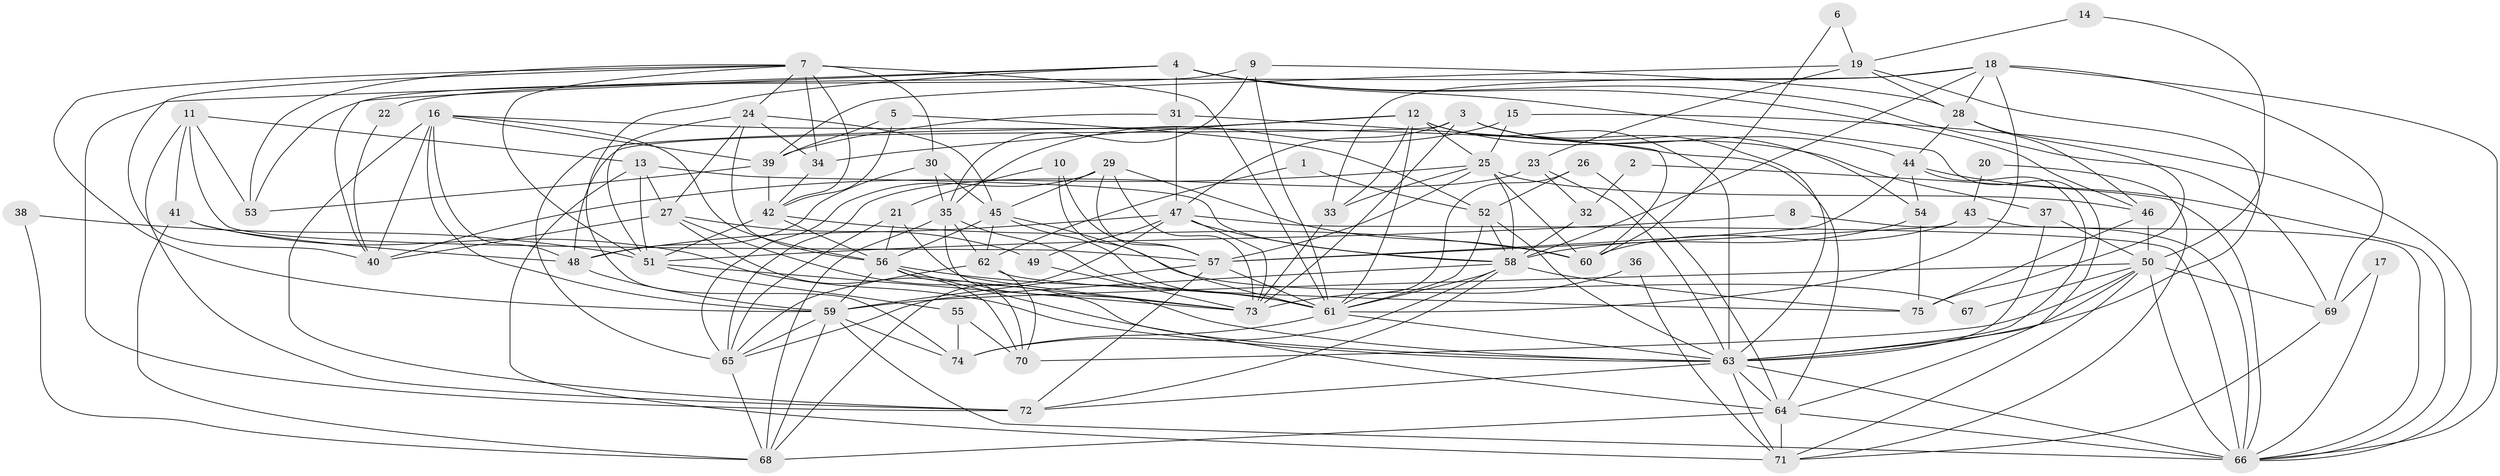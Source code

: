 // original degree distribution, {2: 0.1610738255033557, 5: 0.2214765100671141, 3: 0.21476510067114093, 4: 0.28859060402684567, 6: 0.06711409395973154, 7: 0.020134228187919462, 9: 0.013422818791946308, 8: 0.013422818791946308}
// Generated by graph-tools (version 1.1) at 2025/26/03/09/25 03:26:22]
// undirected, 75 vertices, 211 edges
graph export_dot {
graph [start="1"]
  node [color=gray90,style=filled];
  1;
  2;
  3;
  4;
  5;
  6;
  7;
  8;
  9;
  10;
  11;
  12;
  13;
  14;
  15;
  16;
  17;
  18;
  19;
  20;
  21;
  22;
  23;
  24;
  25;
  26;
  27;
  28;
  29;
  30;
  31;
  32;
  33;
  34;
  35;
  36;
  37;
  38;
  39;
  40;
  41;
  42;
  43;
  44;
  45;
  46;
  47;
  48;
  49;
  50;
  51;
  52;
  53;
  54;
  55;
  56;
  57;
  58;
  59;
  60;
  61;
  62;
  63;
  64;
  65;
  66;
  67;
  68;
  69;
  70;
  71;
  72;
  73;
  74;
  75;
  1 -- 52 [weight=1.0];
  1 -- 62 [weight=1.0];
  2 -- 32 [weight=1.0];
  2 -- 66 [weight=1.0];
  3 -- 44 [weight=1.0];
  3 -- 47 [weight=1.0];
  3 -- 48 [weight=1.0];
  3 -- 54 [weight=1.0];
  3 -- 63 [weight=1.0];
  3 -- 73 [weight=1.0];
  4 -- 31 [weight=1.0];
  4 -- 40 [weight=1.0];
  4 -- 46 [weight=1.0];
  4 -- 63 [weight=1.0];
  4 -- 69 [weight=1.0];
  4 -- 72 [weight=1.0];
  4 -- 74 [weight=1.0];
  5 -- 39 [weight=1.0];
  5 -- 42 [weight=1.0];
  5 -- 52 [weight=1.0];
  6 -- 19 [weight=1.0];
  6 -- 60 [weight=1.0];
  7 -- 24 [weight=1.0];
  7 -- 30 [weight=2.0];
  7 -- 34 [weight=1.0];
  7 -- 40 [weight=1.0];
  7 -- 42 [weight=1.0];
  7 -- 51 [weight=1.0];
  7 -- 53 [weight=1.0];
  7 -- 59 [weight=1.0];
  7 -- 61 [weight=2.0];
  8 -- 51 [weight=1.0];
  8 -- 66 [weight=1.0];
  9 -- 28 [weight=1.0];
  9 -- 35 [weight=1.0];
  9 -- 53 [weight=1.0];
  9 -- 61 [weight=1.0];
  10 -- 21 [weight=1.0];
  10 -- 57 [weight=1.0];
  10 -- 61 [weight=1.0];
  11 -- 13 [weight=1.0];
  11 -- 41 [weight=1.0];
  11 -- 53 [weight=1.0];
  11 -- 57 [weight=1.0];
  11 -- 72 [weight=1.0];
  12 -- 25 [weight=1.0];
  12 -- 33 [weight=1.0];
  12 -- 34 [weight=1.0];
  12 -- 37 [weight=1.0];
  12 -- 61 [weight=1.0];
  12 -- 63 [weight=1.0];
  12 -- 65 [weight=1.0];
  13 -- 27 [weight=1.0];
  13 -- 51 [weight=1.0];
  13 -- 58 [weight=1.0];
  13 -- 71 [weight=1.0];
  14 -- 19 [weight=1.0];
  14 -- 50 [weight=1.0];
  15 -- 25 [weight=1.0];
  15 -- 35 [weight=1.0];
  15 -- 66 [weight=1.0];
  16 -- 39 [weight=1.0];
  16 -- 40 [weight=1.0];
  16 -- 48 [weight=1.0];
  16 -- 56 [weight=1.0];
  16 -- 59 [weight=1.0];
  16 -- 64 [weight=1.0];
  16 -- 72 [weight=1.0];
  17 -- 66 [weight=1.0];
  17 -- 69 [weight=1.0];
  18 -- 22 [weight=1.0];
  18 -- 28 [weight=1.0];
  18 -- 33 [weight=1.0];
  18 -- 58 [weight=1.0];
  18 -- 61 [weight=2.0];
  18 -- 66 [weight=1.0];
  18 -- 69 [weight=1.0];
  19 -- 23 [weight=1.0];
  19 -- 28 [weight=1.0];
  19 -- 39 [weight=2.0];
  19 -- 63 [weight=1.0];
  20 -- 43 [weight=1.0];
  20 -- 71 [weight=1.0];
  21 -- 56 [weight=1.0];
  21 -- 65 [weight=1.0];
  21 -- 73 [weight=1.0];
  22 -- 40 [weight=1.0];
  23 -- 32 [weight=1.0];
  23 -- 63 [weight=1.0];
  23 -- 65 [weight=1.0];
  24 -- 27 [weight=1.0];
  24 -- 34 [weight=1.0];
  24 -- 45 [weight=1.0];
  24 -- 51 [weight=1.0];
  24 -- 56 [weight=1.0];
  25 -- 33 [weight=1.0];
  25 -- 40 [weight=1.0];
  25 -- 46 [weight=1.0];
  25 -- 57 [weight=1.0];
  25 -- 58 [weight=1.0];
  25 -- 60 [weight=1.0];
  26 -- 52 [weight=1.0];
  26 -- 61 [weight=1.0];
  26 -- 64 [weight=1.0];
  27 -- 40 [weight=1.0];
  27 -- 49 [weight=2.0];
  27 -- 63 [weight=1.0];
  27 -- 70 [weight=1.0];
  28 -- 44 [weight=1.0];
  28 -- 46 [weight=1.0];
  28 -- 75 [weight=1.0];
  29 -- 45 [weight=1.0];
  29 -- 57 [weight=1.0];
  29 -- 60 [weight=1.0];
  29 -- 65 [weight=1.0];
  29 -- 73 [weight=1.0];
  30 -- 35 [weight=1.0];
  30 -- 45 [weight=1.0];
  30 -- 48 [weight=1.0];
  31 -- 39 [weight=1.0];
  31 -- 47 [weight=1.0];
  31 -- 60 [weight=1.0];
  32 -- 58 [weight=1.0];
  33 -- 73 [weight=1.0];
  34 -- 42 [weight=1.0];
  35 -- 61 [weight=1.0];
  35 -- 62 [weight=1.0];
  35 -- 63 [weight=1.0];
  35 -- 68 [weight=1.0];
  36 -- 71 [weight=1.0];
  36 -- 73 [weight=1.0];
  37 -- 50 [weight=1.0];
  37 -- 63 [weight=1.0];
  38 -- 51 [weight=1.0];
  38 -- 68 [weight=1.0];
  39 -- 42 [weight=1.0];
  39 -- 53 [weight=1.0];
  41 -- 48 [weight=1.0];
  41 -- 63 [weight=2.0];
  41 -- 68 [weight=1.0];
  42 -- 51 [weight=1.0];
  42 -- 56 [weight=1.0];
  42 -- 60 [weight=1.0];
  43 -- 57 [weight=1.0];
  43 -- 60 [weight=1.0];
  43 -- 66 [weight=1.0];
  44 -- 54 [weight=1.0];
  44 -- 57 [weight=1.0];
  44 -- 63 [weight=1.0];
  44 -- 66 [weight=1.0];
  45 -- 56 [weight=1.0];
  45 -- 61 [weight=1.0];
  45 -- 62 [weight=1.0];
  45 -- 67 [weight=1.0];
  46 -- 50 [weight=1.0];
  46 -- 75 [weight=1.0];
  47 -- 48 [weight=1.0];
  47 -- 49 [weight=1.0];
  47 -- 58 [weight=1.0];
  47 -- 66 [weight=1.0];
  47 -- 68 [weight=1.0];
  47 -- 73 [weight=1.0];
  48 -- 59 [weight=1.0];
  49 -- 73 [weight=1.0];
  50 -- 59 [weight=1.0];
  50 -- 64 [weight=1.0];
  50 -- 66 [weight=2.0];
  50 -- 67 [weight=1.0];
  50 -- 69 [weight=1.0];
  50 -- 70 [weight=1.0];
  50 -- 71 [weight=1.0];
  51 -- 55 [weight=1.0];
  51 -- 73 [weight=1.0];
  52 -- 58 [weight=1.0];
  52 -- 61 [weight=1.0];
  52 -- 63 [weight=1.0];
  54 -- 58 [weight=1.0];
  54 -- 75 [weight=1.0];
  55 -- 70 [weight=1.0];
  55 -- 74 [weight=1.0];
  56 -- 59 [weight=1.0];
  56 -- 61 [weight=1.0];
  56 -- 64 [weight=1.0];
  56 -- 70 [weight=1.0];
  56 -- 73 [weight=1.0];
  57 -- 59 [weight=1.0];
  57 -- 61 [weight=1.0];
  57 -- 72 [weight=1.0];
  58 -- 61 [weight=1.0];
  58 -- 65 [weight=1.0];
  58 -- 72 [weight=1.0];
  58 -- 74 [weight=1.0];
  58 -- 75 [weight=1.0];
  59 -- 65 [weight=1.0];
  59 -- 66 [weight=1.0];
  59 -- 68 [weight=1.0];
  59 -- 74 [weight=1.0];
  61 -- 63 [weight=1.0];
  61 -- 74 [weight=1.0];
  62 -- 65 [weight=2.0];
  62 -- 70 [weight=1.0];
  62 -- 75 [weight=1.0];
  63 -- 64 [weight=1.0];
  63 -- 66 [weight=1.0];
  63 -- 71 [weight=1.0];
  63 -- 72 [weight=1.0];
  64 -- 66 [weight=1.0];
  64 -- 68 [weight=1.0];
  64 -- 71 [weight=1.0];
  65 -- 68 [weight=1.0];
  69 -- 71 [weight=1.0];
}
